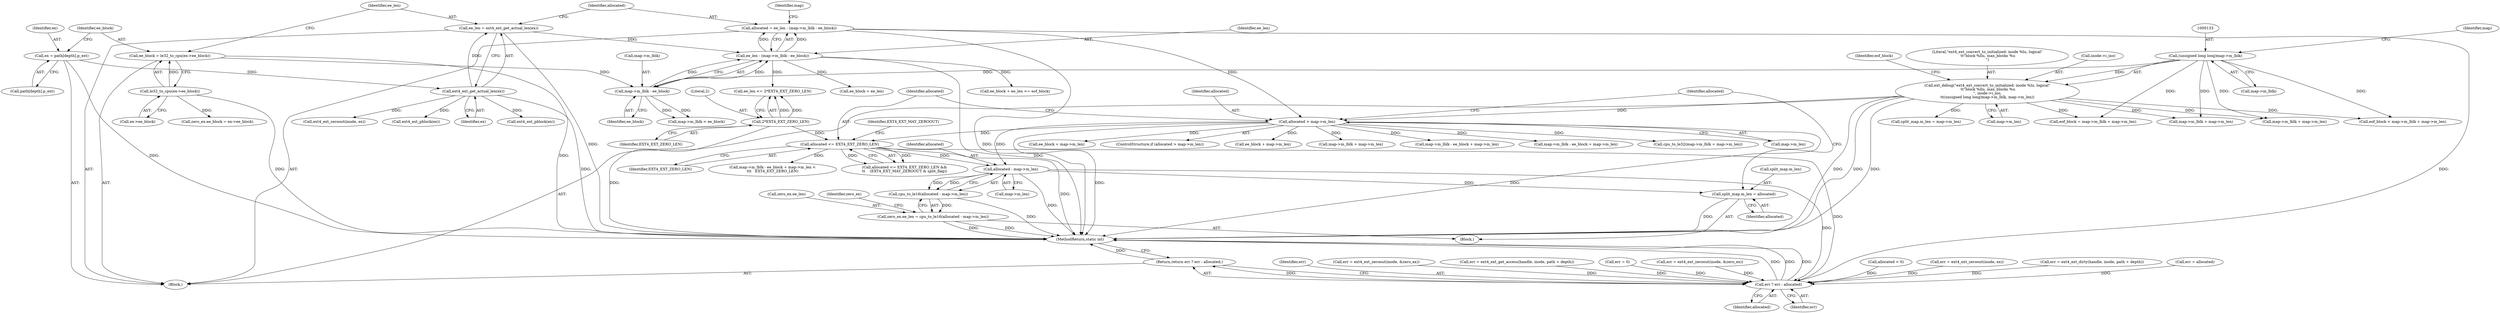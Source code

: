 digraph "0_linux_667eff35a1f56fa74ce98a0c7c29a40adc1ba4e3@API" {
"1000316" [label="(Call,allocated - map->m_len)"];
"1000292" [label="(Call,allocated <= EXT4_EXT_ZERO_LEN)"];
"1000284" [label="(Call,allocated > map->m_len)"];
"1000199" [label="(Call,allocated = ee_len - (map->m_lblk - ee_block))"];
"1000201" [label="(Call,ee_len - (map->m_lblk - ee_block))"];
"1000195" [label="(Call,ee_len = ext4_ext_get_actual_len(ex))"];
"1000197" [label="(Call,ext4_ext_get_actual_len(ex))"];
"1000182" [label="(Call,ex = path[depth].p_ext)"];
"1000203" [label="(Call,map->m_lblk - ee_block)"];
"1000132" [label="(Call,(unsigned long long)map->m_lblk)"];
"1000189" [label="(Call,ee_block = le32_to_cpu(ex->ee_block))"];
"1000191" [label="(Call,le32_to_cpu(ex->ee_block))"];
"1000127" [label="(Call,ext_debug(\"ext4_ext_convert_to_initialized: inode %lu, logical\"\n \t\t\"block %llu, max_blocks %u\n\", inode->i_ino,\n\t\t(unsigned long long)map->m_lblk, map->m_len))"];
"1000228" [label="(Call,2*EXT4_EXT_ZERO_LEN)"];
"1000315" [label="(Call,cpu_to_le16(allocated - map->m_len))"];
"1000311" [label="(Call,zero_ex.ee_len = cpu_to_le16(allocated - map->m_len))"];
"1000348" [label="(Call,split_map.m_len = allocated)"];
"1000449" [label="(Call,err ? err : allocated)"];
"1000448" [label="(Return,return err ? err : allocated;)"];
"1000325" [label="(Call,ext4_ext_pblock(ex))"];
"1000441" [label="(Call,allocated < 0)"];
"1000411" [label="(Call,map->m_lblk - ee_block + map->m_len)"];
"1000137" [label="(Call,map->m_len)"];
"1000298" [label="(Block,)"];
"1000448" [label="(Return,return err ? err : allocated;)"];
"1000303" [label="(Call,cpu_to_le32(map->m_lblk + map->m_len))"];
"1000317" [label="(Identifier,allocated)"];
"1000230" [label="(Identifier,EXT4_EXT_ZERO_LEN)"];
"1000415" [label="(Call,ee_block + map->m_len)"];
"1000209" [label="(Call,map->m_lblk < ee_block)"];
"1000235" [label="(Call,err = ext4_ext_zeroout(inode, ex))"];
"1000182" [label="(Call,ex = path[depth].p_ext)"];
"1000218" [label="(Call,ee_block + ee_len)"];
"1000190" [label="(Identifier,ee_block)"];
"1000129" [label="(Call,inode->i_ino)"];
"1000162" [label="(Call,map->m_lblk + map->m_len)"];
"1000138" [label="(Identifier,map)"];
"1000452" [label="(Identifier,allocated)"];
"1000294" [label="(Identifier,EXT4_EXT_ZERO_LEN)"];
"1000284" [label="(Call,allocated > map->m_len)"];
"1000169" [label="(Call,eof_block = map->m_lblk + map->m_len)"];
"1000160" [label="(Call,eof_block < map->m_lblk + map->m_len)"];
"1000217" [label="(Call,ee_block + ee_len <= eof_block)"];
"1000260" [label="(Call,err = ext4_ext_dirty(handle, inode, path + depth))"];
"1000315" [label="(Call,cpu_to_le16(allocated - map->m_len))"];
"1000285" [label="(Identifier,allocated)"];
"1000204" [label="(Call,map->m_lblk)"];
"1000449" [label="(Call,err ? err : allocated)"];
"1000127" [label="(Call,ext_debug(\"ext4_ext_convert_to_initialized: inode %lu, logical\"\n \t\t\"block %llu, max_blocks %u\n\", inode->i_ino,\n\t\t(unsigned long long)map->m_lblk, map->m_len))"];
"1000196" [label="(Identifier,ee_len)"];
"1000296" [label="(Identifier,EXT4_EXT_MAY_ZEROOUT)"];
"1000191" [label="(Call,le32_to_cpu(ex->ee_block))"];
"1000195" [label="(Call,ee_len = ext4_ext_get_actual_len(ex))"];
"1000318" [label="(Call,map->m_len)"];
"1000237" [label="(Call,ext4_ext_zeroout(inode, ex))"];
"1000203" [label="(Call,map->m_lblk - ee_block)"];
"1000192" [label="(Call,ex->ee_block)"];
"1000444" [label="(Call,err = allocated)"];
"1000141" [label="(Identifier,eof_block)"];
"1000349" [label="(Call,split_map.m_len)"];
"1000202" [label="(Identifier,ee_len)"];
"1000171" [label="(Call,map->m_lblk + map->m_len)"];
"1000450" [label="(Identifier,err)"];
"1000201" [label="(Call,ee_len - (map->m_lblk - ee_block))"];
"1000134" [label="(Call,map->m_lblk)"];
"1000228" [label="(Call,2*EXT4_EXT_ZERO_LEN)"];
"1000312" [label="(Call,zero_ex.ee_len)"];
"1000283" [label="(ControlStructure,if (allocated > map->m_len))"];
"1000229" [label="(Literal,2)"];
"1000332" [label="(Call,err = ext4_ext_zeroout(inode, &zero_ex))"];
"1000316" [label="(Call,allocated - map->m_len)"];
"1000243" [label="(Call,err = ext4_ext_get_access(handle, inode, path + depth))"];
"1000431" [label="(Identifier,allocated)"];
"1000311" [label="(Call,zero_ex.ee_len = cpu_to_le16(allocated - map->m_len))"];
"1000120" [label="(Call,err = 0)"];
"1000189" [label="(Call,ee_block = le32_to_cpu(ex->ee_block))"];
"1000198" [label="(Identifier,ex)"];
"1000361" [label="(Call,ee_block + map->m_len)"];
"1000110" [label="(Block,)"];
"1000398" [label="(Call,ext4_ext_pblock(ex))"];
"1000183" [label="(Identifier,ex)"];
"1000352" [label="(Identifier,allocated)"];
"1000451" [label="(Identifier,err)"];
"1000323" [label="(Identifier,zero_ex)"];
"1000128" [label="(Literal,\"ext4_ext_convert_to_initialized: inode %lu, logical\"\n \t\t\"block %llu, max_blocks %u\n\")"];
"1000453" [label="(MethodReturn,static int)"];
"1000211" [label="(Identifier,map)"];
"1000292" [label="(Call,allocated <= EXT4_EXT_ZERO_LEN)"];
"1000286" [label="(Call,map->m_len)"];
"1000184" [label="(Call,path[depth].p_ext)"];
"1000226" [label="(Call,ee_len <= 2*EXT4_EXT_ZERO_LEN)"];
"1000304" [label="(Call,map->m_lblk + map->m_len)"];
"1000132" [label="(Call,(unsigned long long)map->m_lblk)"];
"1000199" [label="(Call,allocated = ee_len - (map->m_lblk - ee_block))"];
"1000356" [label="(Call,map->m_lblk - ee_block + map->m_len <\n\t\t\t   EXT4_EXT_ZERO_LEN)"];
"1000357" [label="(Call,map->m_lblk - ee_block + map->m_len)"];
"1000276" [label="(Call,split_map.m_len = map->m_len)"];
"1000200" [label="(Identifier,allocated)"];
"1000207" [label="(Identifier,ee_block)"];
"1000293" [label="(Identifier,allocated)"];
"1000291" [label="(Call,allocated <= EXT4_EXT_ZERO_LEN &&\n\t\t    (EXT4_EXT_MAY_ZEROOUT & split_flag))"];
"1000197" [label="(Call,ext4_ext_get_actual_len(ex))"];
"1000378" [label="(Call,zero_ex.ee_block = ex->ee_block)"];
"1000400" [label="(Call,err = ext4_ext_zeroout(inode, &zero_ex))"];
"1000348" [label="(Call,split_map.m_len = allocated)"];
"1000316" -> "1000315"  [label="AST: "];
"1000316" -> "1000318"  [label="CFG: "];
"1000317" -> "1000316"  [label="AST: "];
"1000318" -> "1000316"  [label="AST: "];
"1000315" -> "1000316"  [label="CFG: "];
"1000316" -> "1000453"  [label="DDG: "];
"1000316" -> "1000315"  [label="DDG: "];
"1000316" -> "1000315"  [label="DDG: "];
"1000292" -> "1000316"  [label="DDG: "];
"1000284" -> "1000316"  [label="DDG: "];
"1000316" -> "1000348"  [label="DDG: "];
"1000316" -> "1000449"  [label="DDG: "];
"1000292" -> "1000291"  [label="AST: "];
"1000292" -> "1000294"  [label="CFG: "];
"1000293" -> "1000292"  [label="AST: "];
"1000294" -> "1000292"  [label="AST: "];
"1000296" -> "1000292"  [label="CFG: "];
"1000291" -> "1000292"  [label="CFG: "];
"1000292" -> "1000453"  [label="DDG: "];
"1000292" -> "1000291"  [label="DDG: "];
"1000292" -> "1000291"  [label="DDG: "];
"1000284" -> "1000292"  [label="DDG: "];
"1000228" -> "1000292"  [label="DDG: "];
"1000292" -> "1000356"  [label="DDG: "];
"1000292" -> "1000449"  [label="DDG: "];
"1000284" -> "1000283"  [label="AST: "];
"1000284" -> "1000286"  [label="CFG: "];
"1000285" -> "1000284"  [label="AST: "];
"1000286" -> "1000284"  [label="AST: "];
"1000293" -> "1000284"  [label="CFG: "];
"1000431" -> "1000284"  [label="CFG: "];
"1000284" -> "1000453"  [label="DDG: "];
"1000284" -> "1000453"  [label="DDG: "];
"1000199" -> "1000284"  [label="DDG: "];
"1000127" -> "1000284"  [label="DDG: "];
"1000284" -> "1000303"  [label="DDG: "];
"1000284" -> "1000304"  [label="DDG: "];
"1000284" -> "1000357"  [label="DDG: "];
"1000284" -> "1000361"  [label="DDG: "];
"1000284" -> "1000411"  [label="DDG: "];
"1000284" -> "1000415"  [label="DDG: "];
"1000199" -> "1000110"  [label="AST: "];
"1000199" -> "1000201"  [label="CFG: "];
"1000200" -> "1000199"  [label="AST: "];
"1000201" -> "1000199"  [label="AST: "];
"1000211" -> "1000199"  [label="CFG: "];
"1000199" -> "1000453"  [label="DDG: "];
"1000201" -> "1000199"  [label="DDG: "];
"1000201" -> "1000199"  [label="DDG: "];
"1000199" -> "1000449"  [label="DDG: "];
"1000201" -> "1000203"  [label="CFG: "];
"1000202" -> "1000201"  [label="AST: "];
"1000203" -> "1000201"  [label="AST: "];
"1000201" -> "1000453"  [label="DDG: "];
"1000195" -> "1000201"  [label="DDG: "];
"1000203" -> "1000201"  [label="DDG: "];
"1000203" -> "1000201"  [label="DDG: "];
"1000201" -> "1000217"  [label="DDG: "];
"1000201" -> "1000218"  [label="DDG: "];
"1000201" -> "1000226"  [label="DDG: "];
"1000195" -> "1000110"  [label="AST: "];
"1000195" -> "1000197"  [label="CFG: "];
"1000196" -> "1000195"  [label="AST: "];
"1000197" -> "1000195"  [label="AST: "];
"1000200" -> "1000195"  [label="CFG: "];
"1000195" -> "1000453"  [label="DDG: "];
"1000197" -> "1000195"  [label="DDG: "];
"1000197" -> "1000198"  [label="CFG: "];
"1000198" -> "1000197"  [label="AST: "];
"1000197" -> "1000453"  [label="DDG: "];
"1000182" -> "1000197"  [label="DDG: "];
"1000197" -> "1000237"  [label="DDG: "];
"1000197" -> "1000325"  [label="DDG: "];
"1000197" -> "1000398"  [label="DDG: "];
"1000182" -> "1000110"  [label="AST: "];
"1000182" -> "1000184"  [label="CFG: "];
"1000183" -> "1000182"  [label="AST: "];
"1000184" -> "1000182"  [label="AST: "];
"1000190" -> "1000182"  [label="CFG: "];
"1000182" -> "1000453"  [label="DDG: "];
"1000203" -> "1000207"  [label="CFG: "];
"1000204" -> "1000203"  [label="AST: "];
"1000207" -> "1000203"  [label="AST: "];
"1000132" -> "1000203"  [label="DDG: "];
"1000189" -> "1000203"  [label="DDG: "];
"1000203" -> "1000209"  [label="DDG: "];
"1000203" -> "1000209"  [label="DDG: "];
"1000132" -> "1000127"  [label="AST: "];
"1000132" -> "1000134"  [label="CFG: "];
"1000133" -> "1000132"  [label="AST: "];
"1000134" -> "1000132"  [label="AST: "];
"1000138" -> "1000132"  [label="CFG: "];
"1000132" -> "1000127"  [label="DDG: "];
"1000132" -> "1000160"  [label="DDG: "];
"1000132" -> "1000162"  [label="DDG: "];
"1000132" -> "1000169"  [label="DDG: "];
"1000132" -> "1000171"  [label="DDG: "];
"1000189" -> "1000110"  [label="AST: "];
"1000189" -> "1000191"  [label="CFG: "];
"1000190" -> "1000189"  [label="AST: "];
"1000191" -> "1000189"  [label="AST: "];
"1000196" -> "1000189"  [label="CFG: "];
"1000189" -> "1000453"  [label="DDG: "];
"1000191" -> "1000189"  [label="DDG: "];
"1000191" -> "1000192"  [label="CFG: "];
"1000192" -> "1000191"  [label="AST: "];
"1000191" -> "1000453"  [label="DDG: "];
"1000191" -> "1000378"  [label="DDG: "];
"1000127" -> "1000110"  [label="AST: "];
"1000127" -> "1000137"  [label="CFG: "];
"1000128" -> "1000127"  [label="AST: "];
"1000129" -> "1000127"  [label="AST: "];
"1000137" -> "1000127"  [label="AST: "];
"1000141" -> "1000127"  [label="CFG: "];
"1000127" -> "1000453"  [label="DDG: "];
"1000127" -> "1000453"  [label="DDG: "];
"1000127" -> "1000453"  [label="DDG: "];
"1000127" -> "1000160"  [label="DDG: "];
"1000127" -> "1000162"  [label="DDG: "];
"1000127" -> "1000169"  [label="DDG: "];
"1000127" -> "1000171"  [label="DDG: "];
"1000127" -> "1000276"  [label="DDG: "];
"1000228" -> "1000226"  [label="AST: "];
"1000228" -> "1000230"  [label="CFG: "];
"1000229" -> "1000228"  [label="AST: "];
"1000230" -> "1000228"  [label="AST: "];
"1000226" -> "1000228"  [label="CFG: "];
"1000228" -> "1000453"  [label="DDG: "];
"1000228" -> "1000226"  [label="DDG: "];
"1000228" -> "1000226"  [label="DDG: "];
"1000315" -> "1000311"  [label="AST: "];
"1000311" -> "1000315"  [label="CFG: "];
"1000315" -> "1000453"  [label="DDG: "];
"1000315" -> "1000311"  [label="DDG: "];
"1000311" -> "1000298"  [label="AST: "];
"1000312" -> "1000311"  [label="AST: "];
"1000323" -> "1000311"  [label="CFG: "];
"1000311" -> "1000453"  [label="DDG: "];
"1000311" -> "1000453"  [label="DDG: "];
"1000348" -> "1000298"  [label="AST: "];
"1000348" -> "1000352"  [label="CFG: "];
"1000349" -> "1000348"  [label="AST: "];
"1000352" -> "1000348"  [label="AST: "];
"1000431" -> "1000348"  [label="CFG: "];
"1000348" -> "1000453"  [label="DDG: "];
"1000449" -> "1000448"  [label="AST: "];
"1000449" -> "1000451"  [label="CFG: "];
"1000449" -> "1000452"  [label="CFG: "];
"1000450" -> "1000449"  [label="AST: "];
"1000451" -> "1000449"  [label="AST: "];
"1000452" -> "1000449"  [label="AST: "];
"1000448" -> "1000449"  [label="CFG: "];
"1000449" -> "1000453"  [label="DDG: "];
"1000449" -> "1000453"  [label="DDG: "];
"1000449" -> "1000453"  [label="DDG: "];
"1000449" -> "1000448"  [label="DDG: "];
"1000332" -> "1000449"  [label="DDG: "];
"1000235" -> "1000449"  [label="DDG: "];
"1000400" -> "1000449"  [label="DDG: "];
"1000120" -> "1000449"  [label="DDG: "];
"1000444" -> "1000449"  [label="DDG: "];
"1000243" -> "1000449"  [label="DDG: "];
"1000260" -> "1000449"  [label="DDG: "];
"1000441" -> "1000449"  [label="DDG: "];
"1000448" -> "1000110"  [label="AST: "];
"1000453" -> "1000448"  [label="CFG: "];
"1000448" -> "1000453"  [label="DDG: "];
}
